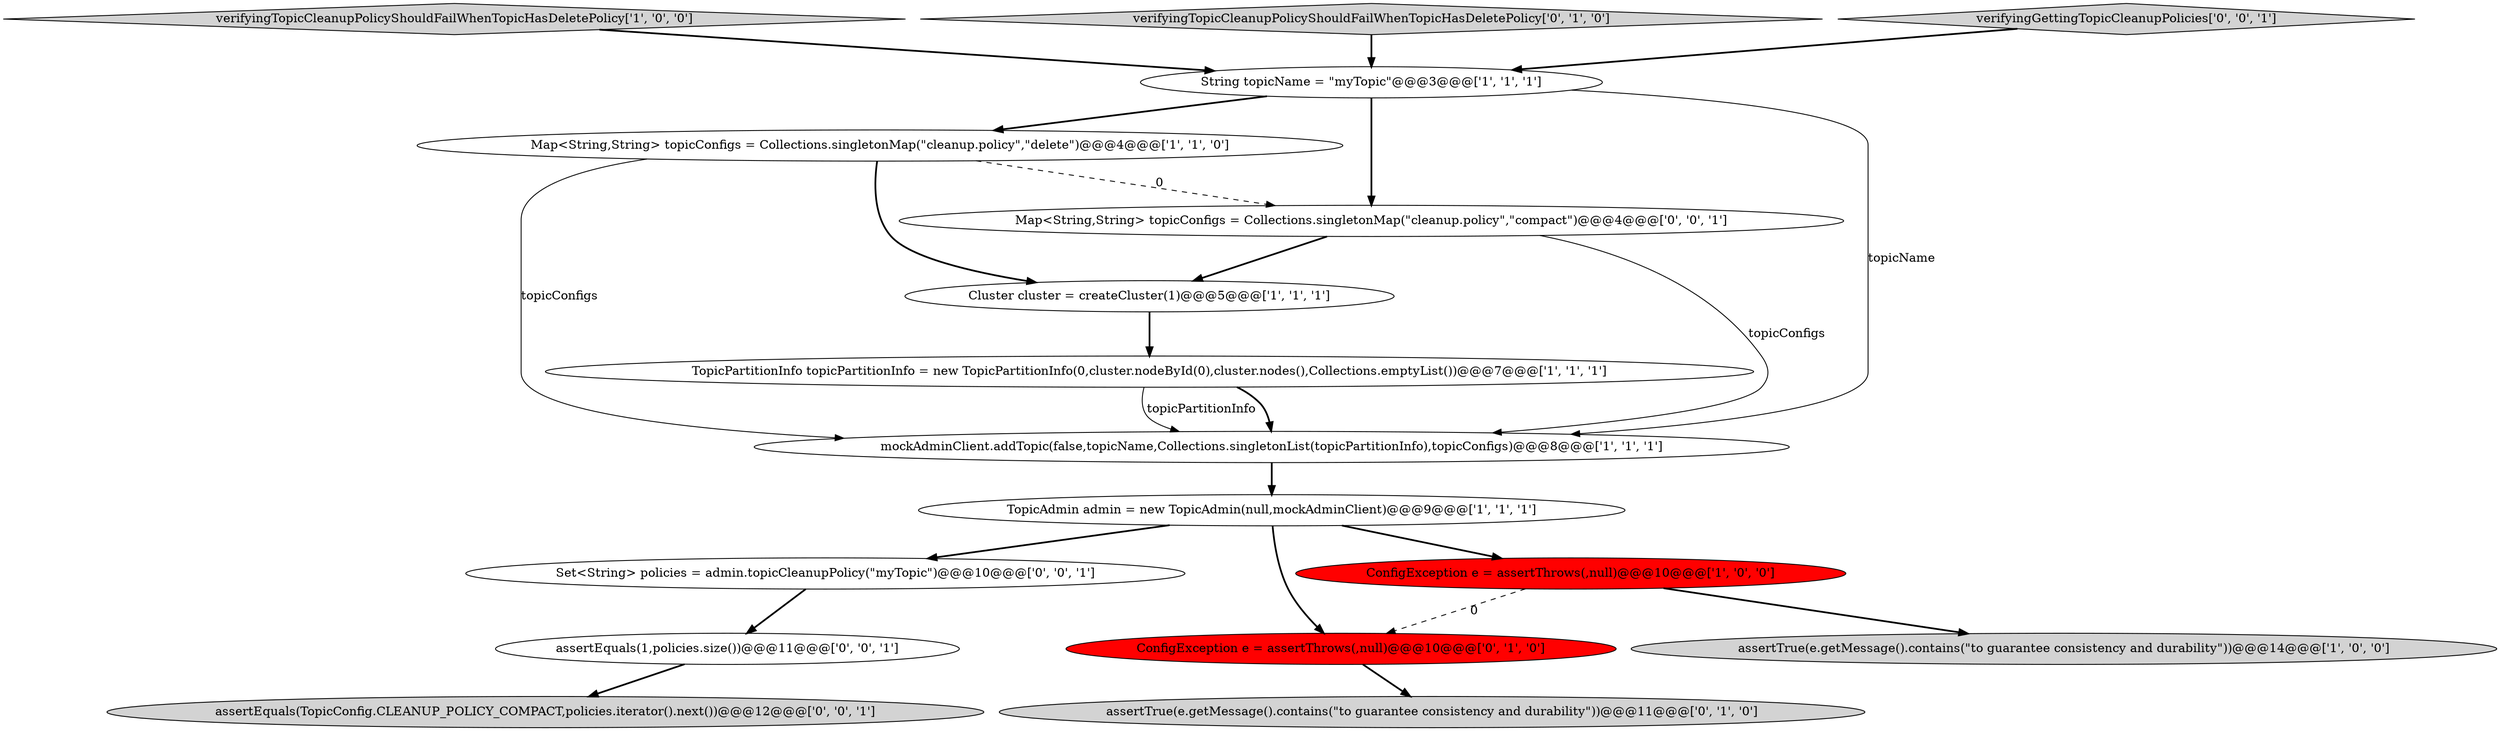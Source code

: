 digraph {
5 [style = filled, label = "Map<String,String> topicConfigs = Collections.singletonMap(\"cleanup.policy\",\"delete\")@@@4@@@['1', '1', '0']", fillcolor = white, shape = ellipse image = "AAA0AAABBB1BBB"];
0 [style = filled, label = "verifyingTopicCleanupPolicyShouldFailWhenTopicHasDeletePolicy['1', '0', '0']", fillcolor = lightgray, shape = diamond image = "AAA0AAABBB1BBB"];
8 [style = filled, label = "TopicAdmin admin = new TopicAdmin(null,mockAdminClient)@@@9@@@['1', '1', '1']", fillcolor = white, shape = ellipse image = "AAA0AAABBB1BBB"];
6 [style = filled, label = "TopicPartitionInfo topicPartitionInfo = new TopicPartitionInfo(0,cluster.nodeById(0),cluster.nodes(),Collections.emptyList())@@@7@@@['1', '1', '1']", fillcolor = white, shape = ellipse image = "AAA0AAABBB1BBB"];
7 [style = filled, label = "Cluster cluster = createCluster(1)@@@5@@@['1', '1', '1']", fillcolor = white, shape = ellipse image = "AAA0AAABBB1BBB"];
16 [style = filled, label = "assertEquals(1,policies.size())@@@11@@@['0', '0', '1']", fillcolor = white, shape = ellipse image = "AAA0AAABBB3BBB"];
15 [style = filled, label = "Set<String> policies = admin.topicCleanupPolicy(\"myTopic\")@@@10@@@['0', '0', '1']", fillcolor = white, shape = ellipse image = "AAA0AAABBB3BBB"];
13 [style = filled, label = "Map<String,String> topicConfigs = Collections.singletonMap(\"cleanup.policy\",\"compact\")@@@4@@@['0', '0', '1']", fillcolor = white, shape = ellipse image = "AAA0AAABBB3BBB"];
4 [style = filled, label = "String topicName = \"myTopic\"@@@3@@@['1', '1', '1']", fillcolor = white, shape = ellipse image = "AAA0AAABBB1BBB"];
12 [style = filled, label = "assertEquals(TopicConfig.CLEANUP_POLICY_COMPACT,policies.iterator().next())@@@12@@@['0', '0', '1']", fillcolor = lightgray, shape = ellipse image = "AAA0AAABBB3BBB"];
9 [style = filled, label = "ConfigException e = assertThrows(,null)@@@10@@@['0', '1', '0']", fillcolor = red, shape = ellipse image = "AAA1AAABBB2BBB"];
10 [style = filled, label = "verifyingTopicCleanupPolicyShouldFailWhenTopicHasDeletePolicy['0', '1', '0']", fillcolor = lightgray, shape = diamond image = "AAA0AAABBB2BBB"];
14 [style = filled, label = "verifyingGettingTopicCleanupPolicies['0', '0', '1']", fillcolor = lightgray, shape = diamond image = "AAA0AAABBB3BBB"];
2 [style = filled, label = "assertTrue(e.getMessage().contains(\"to guarantee consistency and durability\"))@@@14@@@['1', '0', '0']", fillcolor = lightgray, shape = ellipse image = "AAA0AAABBB1BBB"];
1 [style = filled, label = "ConfigException e = assertThrows(,null)@@@10@@@['1', '0', '0']", fillcolor = red, shape = ellipse image = "AAA1AAABBB1BBB"];
11 [style = filled, label = "assertTrue(e.getMessage().contains(\"to guarantee consistency and durability\"))@@@11@@@['0', '1', '0']", fillcolor = lightgray, shape = ellipse image = "AAA0AAABBB2BBB"];
3 [style = filled, label = "mockAdminClient.addTopic(false,topicName,Collections.singletonList(topicPartitionInfo),topicConfigs)@@@8@@@['1', '1', '1']", fillcolor = white, shape = ellipse image = "AAA0AAABBB1BBB"];
5->13 [style = dashed, label="0"];
6->3 [style = bold, label=""];
8->15 [style = bold, label=""];
9->11 [style = bold, label=""];
4->13 [style = bold, label=""];
1->9 [style = dashed, label="0"];
5->3 [style = solid, label="topicConfigs"];
15->16 [style = bold, label=""];
8->1 [style = bold, label=""];
0->4 [style = bold, label=""];
13->7 [style = bold, label=""];
3->8 [style = bold, label=""];
7->6 [style = bold, label=""];
8->9 [style = bold, label=""];
10->4 [style = bold, label=""];
13->3 [style = solid, label="topicConfigs"];
5->7 [style = bold, label=""];
1->2 [style = bold, label=""];
6->3 [style = solid, label="topicPartitionInfo"];
4->5 [style = bold, label=""];
16->12 [style = bold, label=""];
4->3 [style = solid, label="topicName"];
14->4 [style = bold, label=""];
}
